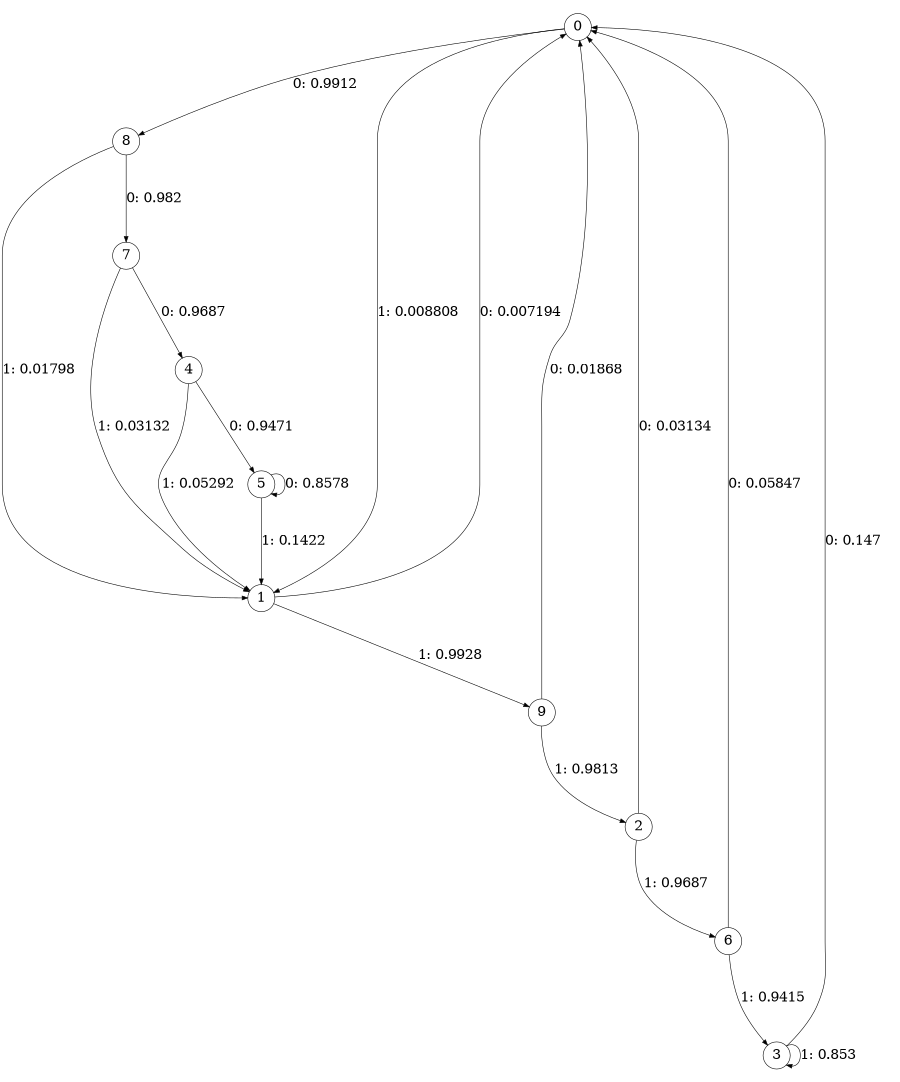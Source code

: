 digraph "ch2source_phase3_L5" {
size = "6,8.5";
ratio = "fill";
node [shape = circle];
node [fontsize = 24];
edge [fontsize = 24];
0 -> 8 [label = "0: 0.9912   "];
0 -> 1 [label = "1: 0.008808  "];
1 -> 0 [label = "0: 0.007194  "];
1 -> 9 [label = "1: 0.9928   "];
2 -> 0 [label = "0: 0.03134  "];
2 -> 6 [label = "1: 0.9687   "];
3 -> 0 [label = "0: 0.147    "];
3 -> 3 [label = "1: 0.853    "];
4 -> 5 [label = "0: 0.9471   "];
4 -> 1 [label = "1: 0.05292  "];
5 -> 5 [label = "0: 0.8578   "];
5 -> 1 [label = "1: 0.1422   "];
6 -> 0 [label = "0: 0.05847  "];
6 -> 3 [label = "1: 0.9415   "];
7 -> 4 [label = "0: 0.9687   "];
7 -> 1 [label = "1: 0.03132  "];
8 -> 7 [label = "0: 0.982    "];
8 -> 1 [label = "1: 0.01798  "];
9 -> 0 [label = "0: 0.01868  "];
9 -> 2 [label = "1: 0.9813   "];
}